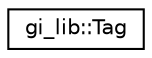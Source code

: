 digraph "Graphical Class Hierarchy"
{
  edge [fontname="Helvetica",fontsize="10",labelfontname="Helvetica",labelfontsize="10"];
  node [fontname="Helvetica",fontsize="10",shape=record];
  rankdir="LR";
  Node1 [label="gi_lib::Tag",height=0.2,width=0.4,color="black", fillcolor="white", style="filled",URL="$classgi__lib_1_1_tag.html",tooltip="Represents an hashed string. "];
}
